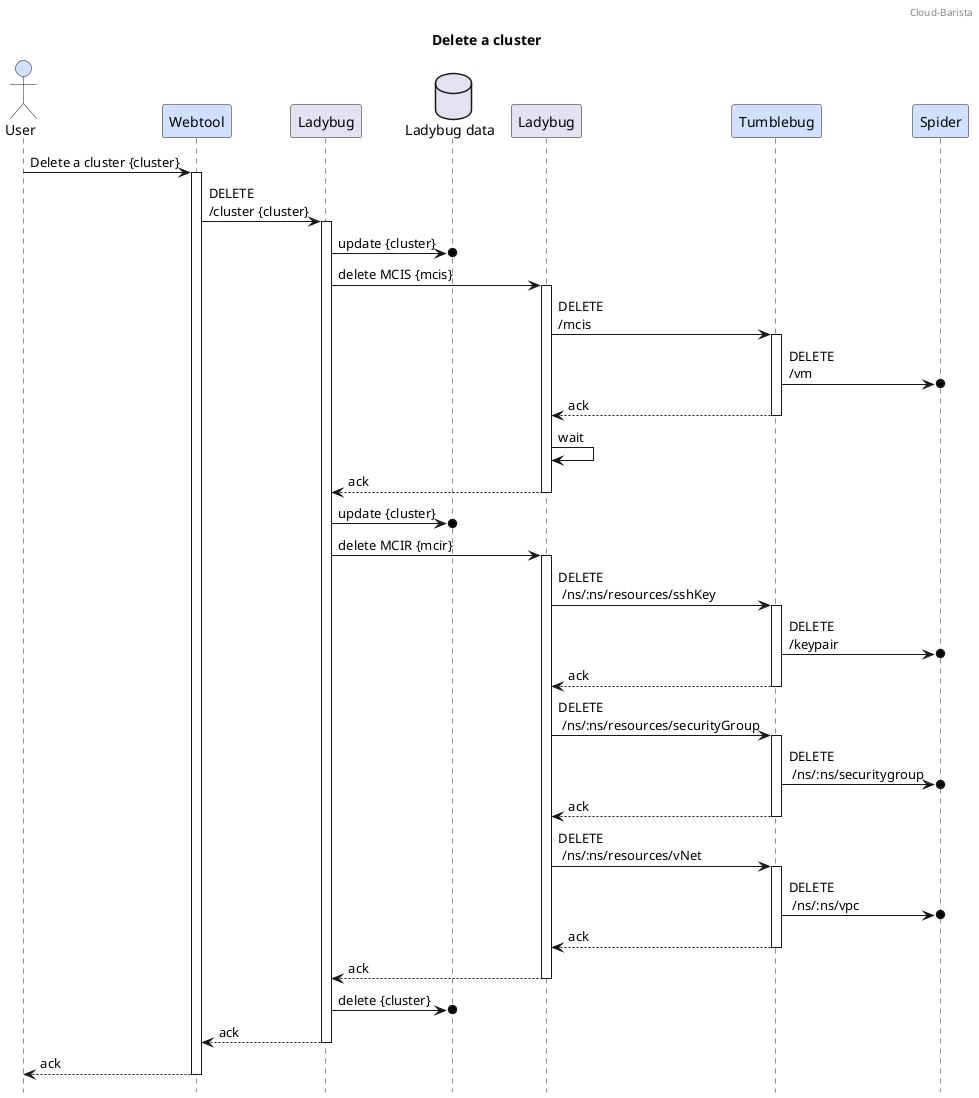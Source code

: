 @@startuml

header Cloud-Barista
title Delete a cluster
hide footbox

actor		"User"			as user			#d1e0ff
participant	"Webtool"		as webtool		#d1e0ff
participant	"Ladybug"		as ladybug
database	"Ladybug data"	as db
participant	"Ladybug"		as provider
participant	"Tumblebug"		as tumblebug	#d1e0ff
participant	"Spider"		as spider		#d1e0ff


user		->	webtool		: Delete a cluster {cluster}
activate webtool
	webtool		->	ladybug		: DELETE\n/cluster {cluster}

	activate ladybug
		ladybug		->o	db			: update {cluster}
		ladybug		->	provider	: delete MCIS {mcis}

		' -- mcis
		activate provider
			provider	->	tumblebug	: DELETE\n/mcis
		
			activate tumblebug
				tumblebug	->o	spider		: DELETE\n/vm
				tumblebug	-->	provider 	: ack
			deactivate tumblebug

			provider	->	provider	: wait
			provider	-->	ladybug 	: ack
		deactivate provider
		' //-- mcis

		' -- mcir
		ladybug		->o	db			: update {cluster}
		ladybug		->	provider	: delete MCIR {mcir}
		activate provider
			provider	->	tumblebug	: DELETE\n /ns/:ns/resources/sshKey
			activate tumblebug
				tumblebug	->o	spider		: DELETE\n/keypair
				tumblebug	-->	provider	: ack
			deactivate tumblebug

			provider	->	tumblebug	: DELETE\n /ns/:ns/resources/securityGroup
			activate tumblebug
				tumblebug	->o	spider		: DELETE\n /ns/:ns/securitygroup
				tumblebug	-->	provider	: ack
			deactivate tumblebug

			provider	->	tumblebug	: DELETE\n /ns/:ns/resources/vNet
			activate tumblebug
				tumblebug	->o	spider		: DELETE\n /ns/:ns/vpc
				tumblebug	-->	provider	: ack
			deactivate tumblebug

			provider	-->	ladybug	: ack

		deactivate provider
		' //-- mcir

		ladybug		->o	db			: delete {cluster}
		ladybug		-->	webtool		: ack
	deactivate ladybug

	webtool	-->	user	: ack
deactivate webtool

@@enduml